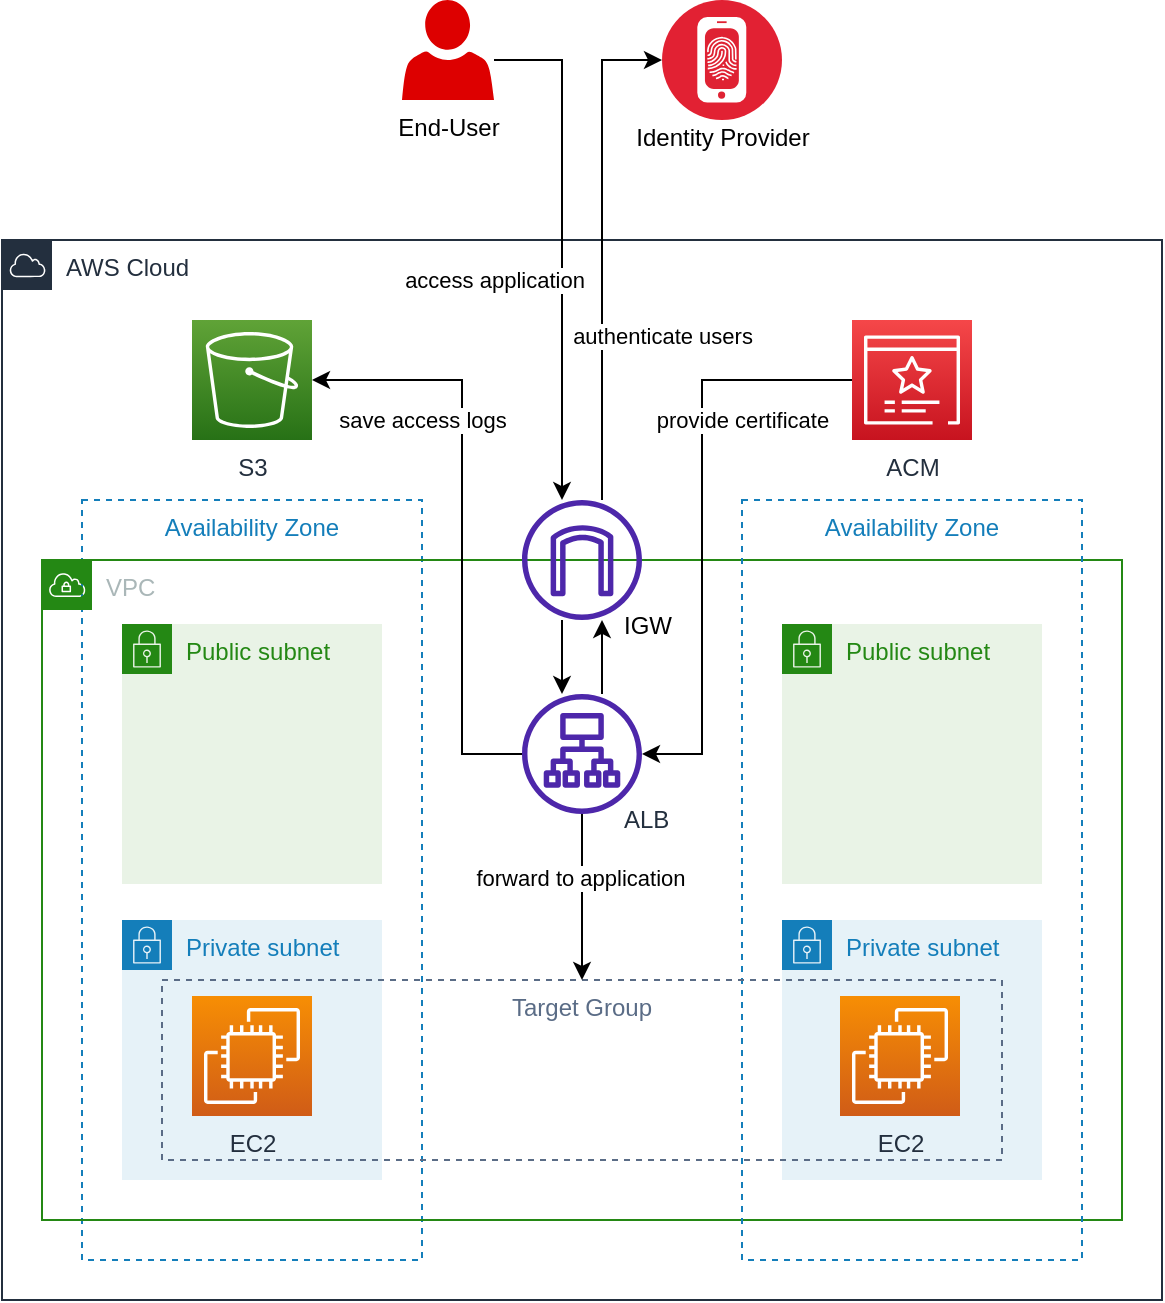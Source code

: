 <mxfile version="20.7.4" type="device"><diagram id="2pyYL34U28f_UCvVQH4k" name="Seite-1"><mxGraphModel dx="-2325" dy="1517" grid="1" gridSize="10" guides="1" tooltips="1" connect="1" arrows="1" fold="1" page="1" pageScale="1" pageWidth="1169" pageHeight="827" math="0" shadow="0"><root><mxCell id="0"/><mxCell id="1" parent="0"/><mxCell id="lRmxtw9xwGhiraFbsYv7-60" value="Private subnet" style="points=[[0,0],[0.25,0],[0.5,0],[0.75,0],[1,0],[1,0.25],[1,0.5],[1,0.75],[1,1],[0.75,1],[0.5,1],[0.25,1],[0,1],[0,0.75],[0,0.5],[0,0.25]];outlineConnect=0;gradientColor=none;html=1;whiteSpace=wrap;fontSize=12;fontStyle=0;container=1;pointerEvents=0;collapsible=0;recursiveResize=0;shape=mxgraph.aws4.group;grIcon=mxgraph.aws4.group_security_group;grStroke=0;strokeColor=#147EBA;fillColor=#E6F2F8;verticalAlign=top;align=left;spacingLeft=30;fontColor=#147EBA;dashed=0;" parent="1" vertex="1"><mxGeometry x="3910" y="-280" width="130" height="130" as="geometry"/></mxCell><mxCell id="lRmxtw9xwGhiraFbsYv7-62" value="Availability Zone" style="fillColor=none;strokeColor=#147EBA;dashed=1;verticalAlign=top;fontStyle=0;fontColor=#147EBA;" parent="1" vertex="1"><mxGeometry x="3890" y="-490" width="170" height="380" as="geometry"/></mxCell><mxCell id="lRmxtw9xwGhiraFbsYv7-64" value="EC2" style="sketch=0;points=[[0,0,0],[0.25,0,0],[0.5,0,0],[0.75,0,0],[1,0,0],[0,1,0],[0.25,1,0],[0.5,1,0],[0.75,1,0],[1,1,0],[0,0.25,0],[0,0.5,0],[0,0.75,0],[1,0.25,0],[1,0.5,0],[1,0.75,0]];outlineConnect=0;fontColor=#232F3E;gradientColor=#F78E04;gradientDirection=north;fillColor=#D05C17;strokeColor=#ffffff;dashed=0;verticalLabelPosition=bottom;verticalAlign=top;align=center;html=1;fontSize=12;fontStyle=0;aspect=fixed;shape=mxgraph.aws4.resourceIcon;resIcon=mxgraph.aws4.ec2;" parent="1" vertex="1"><mxGeometry x="3945" y="-242" width="60" height="60" as="geometry"/></mxCell><mxCell id="lRmxtw9xwGhiraFbsYv7-72" value="VPC" style="points=[[0,0],[0.25,0],[0.5,0],[0.75,0],[1,0],[1,0.25],[1,0.5],[1,0.75],[1,1],[0.75,1],[0.5,1],[0.25,1],[0,1],[0,0.75],[0,0.5],[0,0.25]];outlineConnect=0;gradientColor=none;html=1;whiteSpace=wrap;fontSize=12;fontStyle=0;container=1;pointerEvents=0;collapsible=0;recursiveResize=0;shape=mxgraph.aws4.group;grIcon=mxgraph.aws4.group_vpc;strokeColor=#248814;fillColor=none;verticalAlign=top;align=left;spacingLeft=30;fontColor=#AAB7B8;dashed=0;" parent="1" vertex="1"><mxGeometry x="3870" y="-460" width="540" height="330" as="geometry"/></mxCell><mxCell id="lRmxtw9xwGhiraFbsYv7-73" value="IGW" style="sketch=0;outlineConnect=0;gradientColor=none;fillColor=#4D27AA;strokeColor=none;dashed=0;verticalLabelPosition=bottom;verticalAlign=top;align=left;html=1;aspect=fixed;pointerEvents=1;shape=mxgraph.aws4.internet_gateway;shadow=0;labelPosition=right;spacing=-9;" parent="lRmxtw9xwGhiraFbsYv7-72" vertex="1"><mxGeometry x="240" y="-30" width="60" height="60" as="geometry"/></mxCell><mxCell id="lRmxtw9xwGhiraFbsYv7-75" value="AWS Cloud" style="points=[[0,0],[0.25,0],[0.5,0],[0.75,0],[1,0],[1,0.25],[1,0.5],[1,0.75],[1,1],[0.75,1],[0.5,1],[0.25,1],[0,1],[0,0.75],[0,0.5],[0,0.25]];outlineConnect=0;gradientColor=none;html=1;whiteSpace=wrap;fontSize=12;fontStyle=0;container=1;pointerEvents=0;collapsible=0;recursiveResize=0;shape=mxgraph.aws4.group;grIcon=mxgraph.aws4.group_aws_cloud;strokeColor=#232F3E;fillColor=none;verticalAlign=top;align=left;spacingLeft=30;fontColor=#232F3E;dashed=0;shadow=0;sketch=0;" parent="1" vertex="1"><mxGeometry x="3850" y="-620" width="580" height="530" as="geometry"/></mxCell><mxCell id="lRmxtw9xwGhiraFbsYv7-63" value="Availability Zone" style="fillColor=none;strokeColor=#147EBA;dashed=1;verticalAlign=top;fontStyle=0;fontColor=#147EBA;" parent="lRmxtw9xwGhiraFbsYv7-75" vertex="1"><mxGeometry x="370" y="130" width="170" height="380" as="geometry"/></mxCell><mxCell id="lRmxtw9xwGhiraFbsYv7-65" value="ALB" style="sketch=0;outlineConnect=0;fontColor=#232F3E;gradientColor=none;fillColor=#4D27AA;strokeColor=none;dashed=0;verticalLabelPosition=bottom;verticalAlign=top;align=left;html=1;fontSize=12;fontStyle=0;aspect=fixed;pointerEvents=1;shape=mxgraph.aws4.application_load_balancer;labelPosition=right;spacing=-9;" parent="lRmxtw9xwGhiraFbsYv7-75" vertex="1"><mxGeometry x="260" y="227" width="60" height="60" as="geometry"/></mxCell><mxCell id="Nim2ooXp-eyVJxYVRgSN-13" style="edgeStyle=orthogonalEdgeStyle;rounded=0;orthogonalLoop=1;jettySize=auto;html=1;" parent="lRmxtw9xwGhiraFbsYv7-75" source="Nim2ooXp-eyVJxYVRgSN-1" target="lRmxtw9xwGhiraFbsYv7-65" edge="1"><mxGeometry relative="1" as="geometry"><Array as="points"><mxPoint x="350" y="70"/><mxPoint x="350" y="257"/></Array></mxGeometry></mxCell><mxCell id="n4ZI-h1rWz0jh4UIumWI-2" value="provide certificate" style="edgeLabel;html=1;align=center;verticalAlign=middle;resizable=0;points=[];" vertex="1" connectable="0" parent="Nim2ooXp-eyVJxYVRgSN-13"><mxGeometry x="-0.335" y="1" relative="1" as="geometry"><mxPoint x="19" y="-2" as="offset"/></mxGeometry></mxCell><mxCell id="Nim2ooXp-eyVJxYVRgSN-1" value="ACM" style="sketch=0;points=[[0,0,0],[0.25,0,0],[0.5,0,0],[0.75,0,0],[1,0,0],[0,1,0],[0.25,1,0],[0.5,1,0],[0.75,1,0],[1,1,0],[0,0.25,0],[0,0.5,0],[0,0.75,0],[1,0.25,0],[1,0.5,0],[1,0.75,0]];outlineConnect=0;fontColor=#232F3E;gradientColor=#F54749;gradientDirection=north;fillColor=#C7131F;strokeColor=#ffffff;dashed=0;verticalLabelPosition=bottom;verticalAlign=top;align=center;html=1;fontSize=12;fontStyle=0;aspect=fixed;shape=mxgraph.aws4.resourceIcon;resIcon=mxgraph.aws4.certificate_manager_3;labelPosition=center;" parent="lRmxtw9xwGhiraFbsYv7-75" vertex="1"><mxGeometry x="425" y="40" width="60" height="60" as="geometry"/></mxCell><mxCell id="Nim2ooXp-eyVJxYVRgSN-10" value="S3" style="sketch=0;points=[[0,0,0],[0.25,0,0],[0.5,0,0],[0.75,0,0],[1,0,0],[0,1,0],[0.25,1,0],[0.5,1,0],[0.75,1,0],[1,1,0],[0,0.25,0],[0,0.5,0],[0,0.75,0],[1,0.25,0],[1,0.5,0],[1,0.75,0]];outlineConnect=0;fontColor=#232F3E;gradientColor=#60A337;gradientDirection=north;fillColor=#277116;strokeColor=#ffffff;dashed=0;verticalLabelPosition=bottom;verticalAlign=top;align=center;html=1;fontSize=12;fontStyle=0;aspect=fixed;shape=mxgraph.aws4.resourceIcon;resIcon=mxgraph.aws4.s3;labelPosition=center;" parent="lRmxtw9xwGhiraFbsYv7-75" vertex="1"><mxGeometry x="95" y="40" width="60" height="60" as="geometry"/></mxCell><mxCell id="Nim2ooXp-eyVJxYVRgSN-12" style="edgeStyle=orthogonalEdgeStyle;rounded=0;orthogonalLoop=1;jettySize=auto;html=1;entryX=1;entryY=0.5;entryDx=0;entryDy=0;entryPerimeter=0;" parent="lRmxtw9xwGhiraFbsYv7-75" source="lRmxtw9xwGhiraFbsYv7-65" target="Nim2ooXp-eyVJxYVRgSN-10" edge="1"><mxGeometry relative="1" as="geometry"><Array as="points"><mxPoint x="230" y="257"/><mxPoint x="230" y="70"/></Array></mxGeometry></mxCell><mxCell id="n4ZI-h1rWz0jh4UIumWI-1" value="save access logs" style="edgeLabel;html=1;align=center;verticalAlign=middle;resizable=0;points=[];" vertex="1" connectable="0" parent="Nim2ooXp-eyVJxYVRgSN-12"><mxGeometry x="0.294" y="-1" relative="1" as="geometry"><mxPoint x="-21" y="-8" as="offset"/></mxGeometry></mxCell><mxCell id="lRmxtw9xwGhiraFbsYv7-59" value="Public subnet" style="points=[[0,0],[0.25,0],[0.5,0],[0.75,0],[1,0],[1,0.25],[1,0.5],[1,0.75],[1,1],[0.75,1],[0.5,1],[0.25,1],[0,1],[0,0.75],[0,0.5],[0,0.25]];outlineConnect=0;gradientColor=none;html=1;whiteSpace=wrap;fontSize=12;fontStyle=0;container=1;pointerEvents=0;collapsible=0;recursiveResize=0;shape=mxgraph.aws4.group;grIcon=mxgraph.aws4.group_security_group;grStroke=0;strokeColor=#248814;fillColor=#E9F3E6;verticalAlign=top;align=left;spacingLeft=30;fontColor=#248814;dashed=0;" parent="lRmxtw9xwGhiraFbsYv7-75" vertex="1"><mxGeometry x="390" y="192" width="130" height="130" as="geometry"/></mxCell><mxCell id="lRmxtw9xwGhiraFbsYv7-61" value="Private subnet" style="points=[[0,0],[0.25,0],[0.5,0],[0.75,0],[1,0],[1,0.25],[1,0.5],[1,0.75],[1,1],[0.75,1],[0.5,1],[0.25,1],[0,1],[0,0.75],[0,0.5],[0,0.25]];outlineConnect=0;gradientColor=none;html=1;whiteSpace=wrap;fontSize=12;fontStyle=0;container=1;pointerEvents=0;collapsible=0;recursiveResize=0;shape=mxgraph.aws4.group;grIcon=mxgraph.aws4.group_security_group;grStroke=0;strokeColor=#147EBA;fillColor=#E6F2F8;verticalAlign=top;align=left;spacingLeft=30;fontColor=#147EBA;dashed=0;" parent="lRmxtw9xwGhiraFbsYv7-75" vertex="1"><mxGeometry x="390" y="340" width="130" height="130" as="geometry"/></mxCell><mxCell id="lRmxtw9xwGhiraFbsYv7-58" value="Public subnet" style="points=[[0,0],[0.25,0],[0.5,0],[0.75,0],[1,0],[1,0.25],[1,0.5],[1,0.75],[1,1],[0.75,1],[0.5,1],[0.25,1],[0,1],[0,0.75],[0,0.5],[0,0.25]];outlineConnect=0;gradientColor=none;html=1;whiteSpace=wrap;fontSize=12;fontStyle=0;container=1;pointerEvents=0;collapsible=0;recursiveResize=0;shape=mxgraph.aws4.group;grIcon=mxgraph.aws4.group_security_group;grStroke=0;strokeColor=#248814;fillColor=#E9F3E6;verticalAlign=top;align=left;spacingLeft=30;fontColor=#248814;dashed=0;" parent="lRmxtw9xwGhiraFbsYv7-75" vertex="1"><mxGeometry x="60" y="192" width="130" height="130" as="geometry"/></mxCell><mxCell id="lRmxtw9xwGhiraFbsYv7-66" value="Target Group" style="fillColor=none;strokeColor=#5A6C86;dashed=1;verticalAlign=top;fontStyle=0;fontColor=#5A6C86;" parent="1" vertex="1"><mxGeometry x="3930" y="-250" width="420" height="90" as="geometry"/></mxCell><mxCell id="lRmxtw9xwGhiraFbsYv7-68" style="edgeStyle=orthogonalEdgeStyle;rounded=0;orthogonalLoop=1;jettySize=auto;html=1;entryX=0.5;entryY=0;entryDx=0;entryDy=0;" parent="1" source="lRmxtw9xwGhiraFbsYv7-65" target="lRmxtw9xwGhiraFbsYv7-66" edge="1"><mxGeometry relative="1" as="geometry"><Array as="points"/></mxGeometry></mxCell><mxCell id="n4ZI-h1rWz0jh4UIumWI-6" value="forward to application" style="edgeLabel;html=1;align=center;verticalAlign=middle;resizable=0;points=[];" vertex="1" connectable="0" parent="lRmxtw9xwGhiraFbsYv7-68"><mxGeometry x="-0.233" y="-1" relative="1" as="geometry"><mxPoint as="offset"/></mxGeometry></mxCell><mxCell id="lRmxtw9xwGhiraFbsYv7-78" value="" style="edgeStyle=orthogonalEdgeStyle;rounded=0;orthogonalLoop=1;jettySize=auto;html=1;" parent="1" source="Nim2ooXp-eyVJxYVRgSN-7" target="lRmxtw9xwGhiraFbsYv7-73" edge="1"><mxGeometry relative="1" as="geometry"><Array as="points"><mxPoint x="4130" y="-710"/></Array><mxPoint x="3931.7" y="-713.712" as="sourcePoint"/></mxGeometry></mxCell><mxCell id="n4ZI-h1rWz0jh4UIumWI-3" value="access application" style="edgeLabel;html=1;align=center;verticalAlign=middle;resizable=0;points=[];" vertex="1" connectable="0" parent="lRmxtw9xwGhiraFbsYv7-78"><mxGeometry x="-0.203" y="-2" relative="1" as="geometry"><mxPoint x="-32" y="43" as="offset"/></mxGeometry></mxCell><mxCell id="lRmxtw9xwGhiraFbsYv7-83" style="edgeStyle=orthogonalEdgeStyle;rounded=0;orthogonalLoop=1;jettySize=auto;html=1;entryX=0;entryY=0.5;entryDx=0;entryDy=0;" parent="1" source="lRmxtw9xwGhiraFbsYv7-73" target="Nim2ooXp-eyVJxYVRgSN-6" edge="1"><mxGeometry relative="1" as="geometry"><Array as="points"><mxPoint x="4150" y="-710"/></Array><mxPoint x="4013" y="-670.86" as="targetPoint"/></mxGeometry></mxCell><mxCell id="n4ZI-h1rWz0jh4UIumWI-4" value="authenticate users" style="edgeLabel;html=1;align=center;verticalAlign=middle;resizable=0;points=[];" vertex="1" connectable="0" parent="lRmxtw9xwGhiraFbsYv7-83"><mxGeometry x="-0.344" y="1" relative="1" as="geometry"><mxPoint x="31" as="offset"/></mxGeometry></mxCell><mxCell id="lRmxtw9xwGhiraFbsYv7-74" value="" style="edgeStyle=orthogonalEdgeStyle;rounded=0;orthogonalLoop=1;jettySize=auto;html=1;labelBackgroundColor=none;" parent="1" source="lRmxtw9xwGhiraFbsYv7-73" target="lRmxtw9xwGhiraFbsYv7-65" edge="1"><mxGeometry relative="1" as="geometry"><Array as="points"><mxPoint x="4130" y="-410"/><mxPoint x="4130" y="-410"/></Array></mxGeometry></mxCell><mxCell id="lRmxtw9xwGhiraFbsYv7-67" value="EC2" style="sketch=0;points=[[0,0,0],[0.25,0,0],[0.5,0,0],[0.75,0,0],[1,0,0],[0,1,0],[0.25,1,0],[0.5,1,0],[0.75,1,0],[1,1,0],[0,0.25,0],[0,0.5,0],[0,0.75,0],[1,0.25,0],[1,0.5,0],[1,0.75,0]];outlineConnect=0;fontColor=#232F3E;gradientColor=#F78E04;gradientDirection=north;fillColor=#D05C17;strokeColor=#ffffff;dashed=0;verticalLabelPosition=bottom;verticalAlign=top;align=center;html=1;fontSize=12;fontStyle=0;aspect=fixed;shape=mxgraph.aws4.resourceIcon;resIcon=mxgraph.aws4.ec2;" parent="1" vertex="1"><mxGeometry x="4269" y="-242" width="60" height="60" as="geometry"/></mxCell><mxCell id="Nim2ooXp-eyVJxYVRgSN-6" value="&lt;font&gt;Identity Provider&lt;/font&gt;" style="image;aspect=fixed;perimeter=ellipsePerimeter;html=1;align=center;shadow=0;dashed=0;fontColor=#000000;labelBackgroundColor=none;fontSize=12;spacingTop=3;image=img/lib/ibm/security/identity_provider.svg;spacing=-6;" parent="1" vertex="1"><mxGeometry x="4180" y="-740" width="60" height="60" as="geometry"/></mxCell><mxCell id="Nim2ooXp-eyVJxYVRgSN-7" value="End-User" style="sketch=0;pointerEvents=1;shadow=0;dashed=0;html=1;strokeColor=none;labelPosition=center;verticalLabelPosition=bottom;verticalAlign=top;outlineConnect=0;align=center;shape=mxgraph.office.users.user;fillColor=#dd0000;spacing=2;" parent="1" vertex="1"><mxGeometry x="4050" y="-740" width="46" height="50" as="geometry"/></mxCell><mxCell id="n4ZI-h1rWz0jh4UIumWI-5" style="edgeStyle=orthogonalEdgeStyle;rounded=0;orthogonalLoop=1;jettySize=auto;html=1;" edge="1" parent="1" source="lRmxtw9xwGhiraFbsYv7-65" target="lRmxtw9xwGhiraFbsYv7-73"><mxGeometry relative="1" as="geometry"><Array as="points"><mxPoint x="4150" y="-410"/><mxPoint x="4150" y="-410"/></Array></mxGeometry></mxCell></root></mxGraphModel></diagram></mxfile>